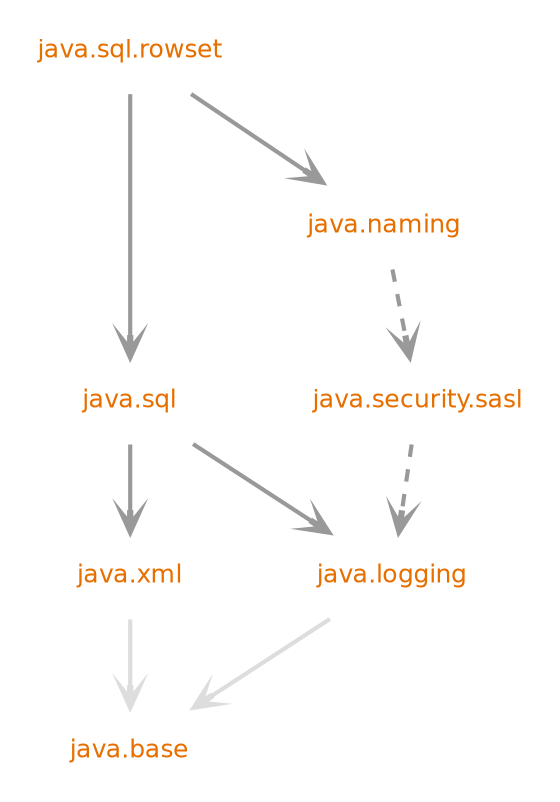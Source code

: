 digraph "java.sql.rowset" {
  nodesep=.5;
  ranksep=0.600000;
  pencolor=transparent;
  node [shape=plaintext, fontcolor="#000000", fontname="DejaVuSans", fontsize=12, margin=".2,.2"];
  edge [penwidth=2, color="#999999", arrowhead=open, arrowsize=1];
  {rank=same "java.logging","java.xml"}
  {rank=same "java.sql"}
  subgraph se {
  "java.base" [fontcolor="#e76f00", group=java];
  "java.logging" [fontcolor="#e76f00", group=java];
  "java.naming" [fontcolor="#e76f00", group=java];
  "java.security.sasl" [fontcolor="#e76f00", group=java];
  "java.sql" [fontcolor="#e76f00", group=java];
  "java.sql.rowset" [fontcolor="#e76f00", group=java];
  "java.xml" [fontcolor="#e76f00", group=java];
  }
  subgraph jdk {
  }
  "java.logging" -> "java.base" [color="#dddddd", weight=10];
  "java.naming" -> "java.security.sasl" [style="dashed", weight=10];
  "java.security.sasl" -> "java.logging" [style="dashed", weight=10];
  "java.sql" -> "java.logging" [weight=10];
  "java.sql" -> "java.xml" [weight=10000];
  "java.sql.rowset" -> "java.sql" [weight=10000];
  "java.sql.rowset" -> "java.naming" [weight=10];
  "java.xml" -> "java.base" [color="#dddddd", weight=10000];
}
